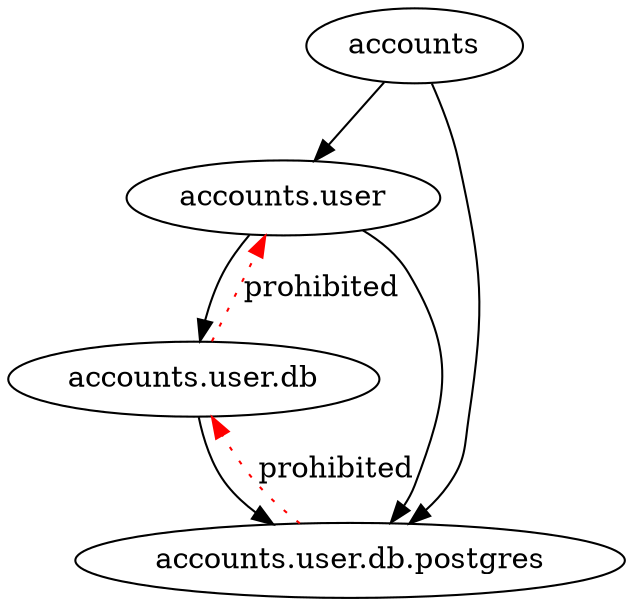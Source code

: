 digraph X {
  rankdir="TB";

  accounts [label="accounts"]
  user [label="accounts.user"]
  db [label="accounts.user.db"]
  postgres [label="accounts.user.db.postgres"]

  subgraph bidir_event_bus_edges {
    edge [esep=10,style=dotted,color=red,label="prohibited"]
    db -> user
    postgres -> db
  }

  accounts -> user
  user -> db
  db -> postgres
  user -> postgres
  accounts -> postgres

}
